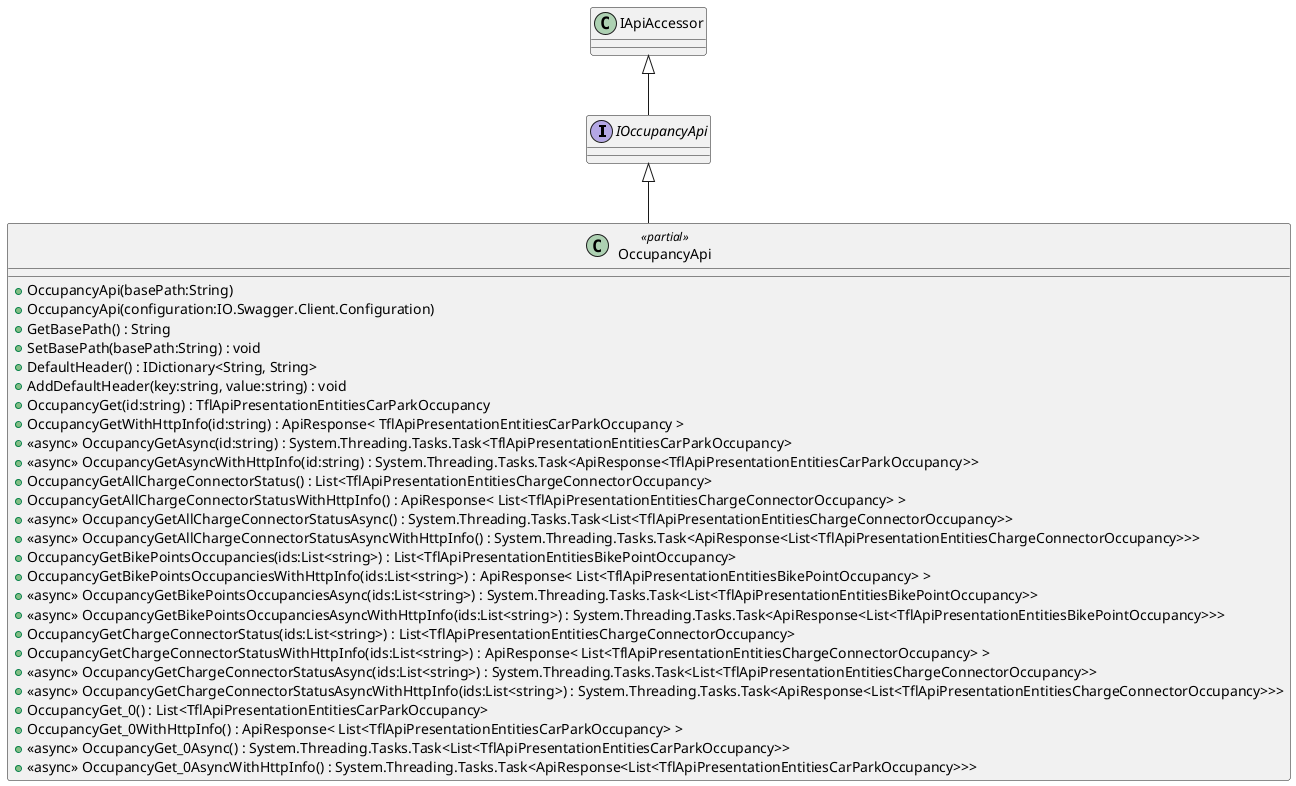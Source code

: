 @startuml
interface IOccupancyApi {
}
class OccupancyApi <<partial>> {
    + OccupancyApi(basePath:String)
    + OccupancyApi(configuration:IO.Swagger.Client.Configuration)
    + GetBasePath() : String
    + SetBasePath(basePath:String) : void
    + DefaultHeader() : IDictionary<String, String>
    + AddDefaultHeader(key:string, value:string) : void
    + OccupancyGet(id:string) : TflApiPresentationEntitiesCarParkOccupancy
    + OccupancyGetWithHttpInfo(id:string) : ApiResponse< TflApiPresentationEntitiesCarParkOccupancy >
    + <<async>> OccupancyGetAsync(id:string) : System.Threading.Tasks.Task<TflApiPresentationEntitiesCarParkOccupancy>
    + <<async>> OccupancyGetAsyncWithHttpInfo(id:string) : System.Threading.Tasks.Task<ApiResponse<TflApiPresentationEntitiesCarParkOccupancy>>
    + OccupancyGetAllChargeConnectorStatus() : List<TflApiPresentationEntitiesChargeConnectorOccupancy>
    + OccupancyGetAllChargeConnectorStatusWithHttpInfo() : ApiResponse< List<TflApiPresentationEntitiesChargeConnectorOccupancy> >
    + <<async>> OccupancyGetAllChargeConnectorStatusAsync() : System.Threading.Tasks.Task<List<TflApiPresentationEntitiesChargeConnectorOccupancy>>
    + <<async>> OccupancyGetAllChargeConnectorStatusAsyncWithHttpInfo() : System.Threading.Tasks.Task<ApiResponse<List<TflApiPresentationEntitiesChargeConnectorOccupancy>>>
    + OccupancyGetBikePointsOccupancies(ids:List<string>) : List<TflApiPresentationEntitiesBikePointOccupancy>
    + OccupancyGetBikePointsOccupanciesWithHttpInfo(ids:List<string>) : ApiResponse< List<TflApiPresentationEntitiesBikePointOccupancy> >
    + <<async>> OccupancyGetBikePointsOccupanciesAsync(ids:List<string>) : System.Threading.Tasks.Task<List<TflApiPresentationEntitiesBikePointOccupancy>>
    + <<async>> OccupancyGetBikePointsOccupanciesAsyncWithHttpInfo(ids:List<string>) : System.Threading.Tasks.Task<ApiResponse<List<TflApiPresentationEntitiesBikePointOccupancy>>>
    + OccupancyGetChargeConnectorStatus(ids:List<string>) : List<TflApiPresentationEntitiesChargeConnectorOccupancy>
    + OccupancyGetChargeConnectorStatusWithHttpInfo(ids:List<string>) : ApiResponse< List<TflApiPresentationEntitiesChargeConnectorOccupancy> >
    + <<async>> OccupancyGetChargeConnectorStatusAsync(ids:List<string>) : System.Threading.Tasks.Task<List<TflApiPresentationEntitiesChargeConnectorOccupancy>>
    + <<async>> OccupancyGetChargeConnectorStatusAsyncWithHttpInfo(ids:List<string>) : System.Threading.Tasks.Task<ApiResponse<List<TflApiPresentationEntitiesChargeConnectorOccupancy>>>
    + OccupancyGet_0() : List<TflApiPresentationEntitiesCarParkOccupancy>
    + OccupancyGet_0WithHttpInfo() : ApiResponse< List<TflApiPresentationEntitiesCarParkOccupancy> >
    + <<async>> OccupancyGet_0Async() : System.Threading.Tasks.Task<List<TflApiPresentationEntitiesCarParkOccupancy>>
    + <<async>> OccupancyGet_0AsyncWithHttpInfo() : System.Threading.Tasks.Task<ApiResponse<List<TflApiPresentationEntitiesCarParkOccupancy>>>
}
IApiAccessor <|-- IOccupancyApi
IOccupancyApi <|-- OccupancyApi
@enduml
